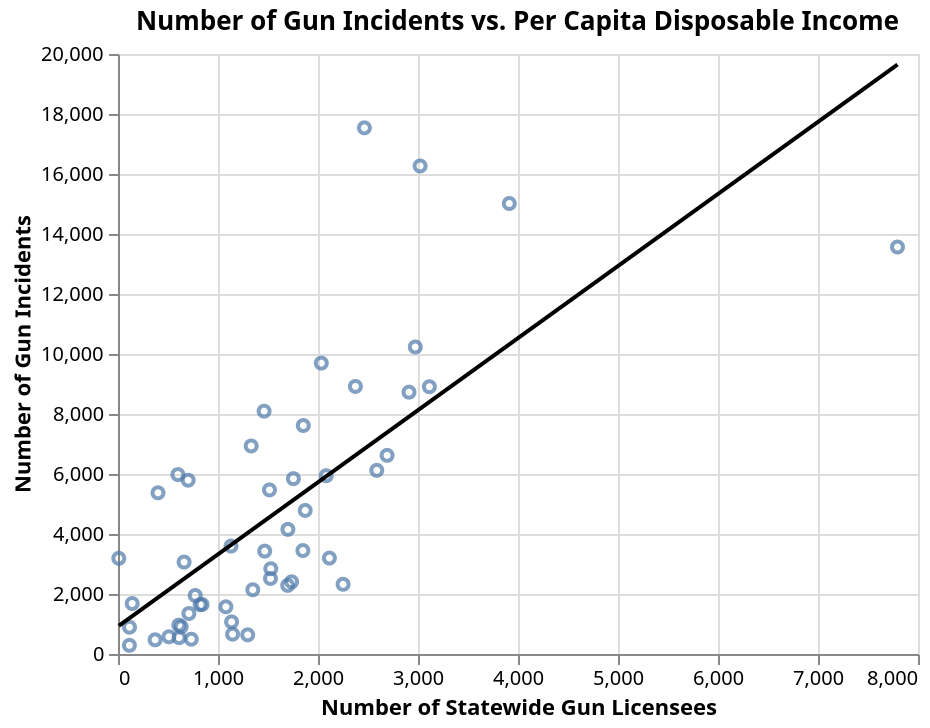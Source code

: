 {"config": {"view": {"continuousWidth": 400, "continuousHeight": 300}}, "layer": [{"mark": "point", "encoding": {"x": {"type": "quantitative", "axis": {"title": "Number of Statewide Gun Licensees"}, "field": "n_licensees"}, "y": {"type": "quantitative", "axis": {"title": "Number of Gun Incidents"}, "field": "n_incidents"}}, "title": "Number of Gun Incidents vs. Per Capita Disposable Income"}, {"mark": "line", "encoding": {"color": {"value": "black"}, "x": {"type": "quantitative", "axis": {"title": "Number of Statewide Gun Licensees"}, "field": "n_licensees"}, "y": {"type": "quantitative", "axis": {"title": "Number of Gun Incidents"}, "field": "n_incidents"}}, "title": "Number of Gun Incidents vs. Per Capita Disposable Income", "transform": [{"on": "n_licensees", "regression": "n_incidents"}]}], "data": {"name": "data-bc30c81a523db1e5dc2f9115a7e8e799"}, "$schema": "https://vega.github.io/schema/vega-lite/v4.8.1.json", "datasets": {"data-bc30c81a523db1e5dc2f9115a7e8e799": [{"state": "Alabama", "n_incidents": 5469, "st": 1, "stusps": "AL", "pop_est": 4863525, "n_licensees": 1515, "disp_income_per_cap": 35382.0}, {"state": "Alaska", "n_incidents": 1349, "st": 2, "stusps": "AK", "pop_est": 741456, "n_licensees": 709, "disp_income_per_cap": 51194.0}, {"state": "Arizona", "n_incidents": 2323, "st": 4, "stusps": "AZ", "pop_est": 6941072, "n_licensees": 2251, "disp_income_per_cap": 36490.0}, {"state": "Arkansas", "n_incidents": 2842, "st": 5, "stusps": "AR", "pop_est": 2989918, "n_licensees": 1528, "disp_income_per_cap": 36185.0}, {"state": "California", "n_incidents": 16267, "st": 6, "stusps": "CA", "pop_est": 39167117, "n_licensees": 3021, "disp_income_per_cap": 49601.0}, {"state": "Colorado", "n_incidents": 3198, "st": 8, "stusps": "CO", "pop_est": 5539215, "n_licensees": 2114, "disp_income_per_cap": 45492.0}, {"state": "Connecticut", "n_incidents": 3064, "st": 9, "stusps": "CT", "pop_est": 3578141, "n_licensees": 661, "disp_income_per_cap": 59090.0}, {"state": "Delaware", "n_incidents": 1682, "st": 10, "stusps": "DE", "pop_est": 948921, "n_licensees": 142, "disp_income_per_cap": 42942.0}, {"state": "District of Columbia", "n_incidents": 3189, "st": 11, "stusps": "DC", "pop_est": 685815, "n_licensees": 8, "disp_income_per_cap": 65928.0}, {"state": "Florida", "n_incidents": 15016, "st": 12, "stusps": "FL", "pop_est": 20613477, "n_licensees": 3913, "disp_income_per_cap": 40989.0}, {"state": "Georgia", "n_incidents": 8919, "st": 13, "stusps": "GA", "pop_est": 10301890, "n_licensees": 2374, "disp_income_per_cap": 37951.0}, {"state": "Hawaii", "n_incidents": 289, "st": 15, "stusps": "HI", "pop_est": 1427559, "n_licensees": 114, "disp_income_per_cap": 45491.0}, {"state": "Idaho", "n_incidents": 661, "st": 16, "stusps": "ID", "pop_est": 1682380, "n_licensees": 1146, "disp_income_per_cap": 36535.0}, {"state": "Illinois", "n_incidents": 17538, "st": 17, "stusps": "IL", "pop_est": 12820527, "n_licensees": 2464, "disp_income_per_cap": 45717.0}, {"state": "Indiana", "n_incidents": 5845, "st": 18, "stusps": "IN", "pop_est": 6634304, "n_licensees": 1754, "disp_income_per_cap": 39149.0}, {"state": "Iowa", "n_incidents": 2517, "st": 19, "stusps": "IA", "pop_est": 3131371, "n_licensees": 1525, "disp_income_per_cap": 41461.0}, {"state": "Kansas", "n_incidents": 2141, "st": 20, "stusps": "KS", "pop_est": 2910844, "n_licensees": 1348, "disp_income_per_cap": 42636.0}, {"state": "Kentucky", "n_incidents": 4154, "st": 21, "stusps": "KY", "pop_est": 4438182, "n_licensees": 1699, "disp_income_per_cap": 35361.0}, {"state": "Louisiana", "n_incidents": 8094, "st": 22, "stusps": "LA", "pop_est": 4678135, "n_licensees": 1461, "disp_income_per_cap": 38746.0}, {"state": "Maine", "n_incidents": 907, "st": 23, "stusps": "ME", "pop_est": 1331317, "n_licensees": 632, "disp_income_per_cap": 40020.0}, {"state": "Maryland", "n_incidents": 5793, "st": 24, "stusps": "MD", "pop_est": 6003323, "n_licensees": 702, "disp_income_per_cap": 51091.0}, {"state": "Massachusetts", "n_incidents": 5981, "st": 25, "stusps": "MA", "pop_est": 6823608, "n_licensees": 599, "disp_income_per_cap": 55453.0}, {"state": "Michigan", "n_incidents": 6122, "st": 26, "stusps": "MI", "pop_est": 9950571, "n_licensees": 2588, "disp_income_per_cap": 39648.0}, {"state": "Minnesota", "n_incidents": 2406, "st": 27, "stusps": "MN", "pop_est": 5522744, "n_licensees": 1736, "disp_income_per_cap": 45883.0}, {"state": "Mississippi", "n_incidents": 3597, "st": 28, "stusps": "MS", "pop_est": 2987938, "n_licensees": 1130, "disp_income_per_cap": 32608.0}, {"state": "Missouri", "n_incidents": 6621, "st": 29, "stusps": "MO", "pop_est": 6087135, "n_licensees": 2691, "disp_income_per_cap": 39422.0}, {"state": "Montana", "n_incidents": 638, "st": 30, "stusps": "MT", "pop_est": 1040859, "n_licensees": 1297, "disp_income_per_cap": 38989.0}, {"state": "Nebraska", "n_incidents": 1650, "st": 31, "stusps": "NE", "pop_est": 1905616, "n_licensees": 841, "disp_income_per_cap": 44517.0}, {"state": "Nevada", "n_incidents": 1951, "st": 32, "stusps": "NV", "pop_est": 2917563, "n_licensees": 772, "disp_income_per_cap": 39975.0}, {"state": "New Hampshire", "n_incidents": 964, "st": 33, "stusps": "NH", "pop_est": 1342307, "n_licensees": 608, "disp_income_per_cap": 50333.0}, {"state": "New Jersey", "n_incidents": 5373, "st": 34, "stusps": "NJ", "pop_est": 8870827, "n_licensees": 400, "disp_income_per_cap": 54033.0}, {"state": "New Mexico", "n_incidents": 1643, "st": 35, "stusps": "NM", "pop_est": 2091630, "n_licensees": 821, "disp_income_per_cap": 35352.0}, {"state": "New York", "n_incidents": 9696, "st": 36, "stusps": "NY", "pop_est": 19633428, "n_licensees": 2033, "disp_income_per_cap": 51369.0}, {"state": "North Carolina", "n_incidents": 8727, "st": 37, "stusps": "NC", "pop_est": 10154788, "n_licensees": 2910, "disp_income_per_cap": 37727.0}, {"state": "North Dakota", "n_incidents": 573, "st": 38, "stusps": "ND", "pop_est": 754434, "n_licensees": 509, "disp_income_per_cap": 47316.0}, {"state": "Ohio", "n_incidents": 10234, "st": 39, "stusps": "OH", "pop_est": 11634370, "n_licensees": 2973, "disp_income_per_cap": 40039.0}, {"state": "Oklahoma", "n_incidents": 3449, "st": 40, "stusps": "OK", "pop_est": 3926331, "n_licensees": 1849, "disp_income_per_cap": 37891.0}, {"state": "Oregon", "n_incidents": 2286, "st": 41, "stusps": "OR", "pop_est": 4089976, "n_licensees": 1697, "disp_income_per_cap": 40330.0}, {"state": "Pennsylvania", "n_incidents": 8909, "st": 42, "stusps": "PA", "pop_est": 12782275, "n_licensees": 3114, "disp_income_per_cap": 45534.0}, {"state": "Rhode Island", "n_incidents": 893, "st": 44, "stusps": "RI", "pop_est": 1056770, "n_licensees": 115, "disp_income_per_cap": 44637.0}, {"state": "South Carolina", "n_incidents": 6934, "st": 45, "stusps": "SC", "pop_est": 4957968, "n_licensees": 1332, "disp_income_per_cap": 36216.0}, {"state": "South Dakota", "n_incidents": 544, "st": 46, "stusps": "SD", "pop_est": 862996, "n_licensees": 611, "disp_income_per_cap": 44227.0}, {"state": "Tennessee", "n_incidents": 7616, "st": 47, "stusps": "TN", "pop_est": 6646010, "n_licensees": 1853, "disp_income_per_cap": 39853.0}, {"state": "Texas", "n_incidents": 13566, "st": 48, "stusps": "TX", "pop_est": 27914410, "n_licensees": 7795, "disp_income_per_cap": 41278.0}, {"state": "Utah", "n_incidents": 1071, "st": 49, "stusps": "UT", "pop_est": 3041868, "n_licensees": 1136, "disp_income_per_cap": 37563.0}, {"state": "Vermont", "n_incidents": 472, "st": 50, "stusps": "VT", "pop_est": 623657, "n_licensees": 371, "disp_income_per_cap": 45485.0}, {"state": "Virginia", "n_incidents": 5943, "st": 51, "stusps": "VA", "pop_est": 8410106, "n_licensees": 2082, "disp_income_per_cap": 46738.0}, {"state": "Washington", "n_incidents": 3430, "st": 53, "stusps": "WA", "pop_est": 7294771, "n_licensees": 1467, "disp_income_per_cap": 49670.0}, {"state": "West Virginia", "n_incidents": 1573, "st": 54, "stusps": "WV", "pop_est": 1831023, "n_licensees": 1079, "disp_income_per_cap": 33433.0}, {"state": "Wisconsin", "n_incidents": 4786, "st": 55, "stusps": "WI", "pop_est": 5772628, "n_licensees": 1872, "disp_income_per_cap": 41908.0}, {"state": "Wyoming", "n_incidents": 494, "st": 56, "stusps": "WY", "pop_est": 584215, "n_licensees": 733, "disp_income_per_cap": 49312.0}]}}